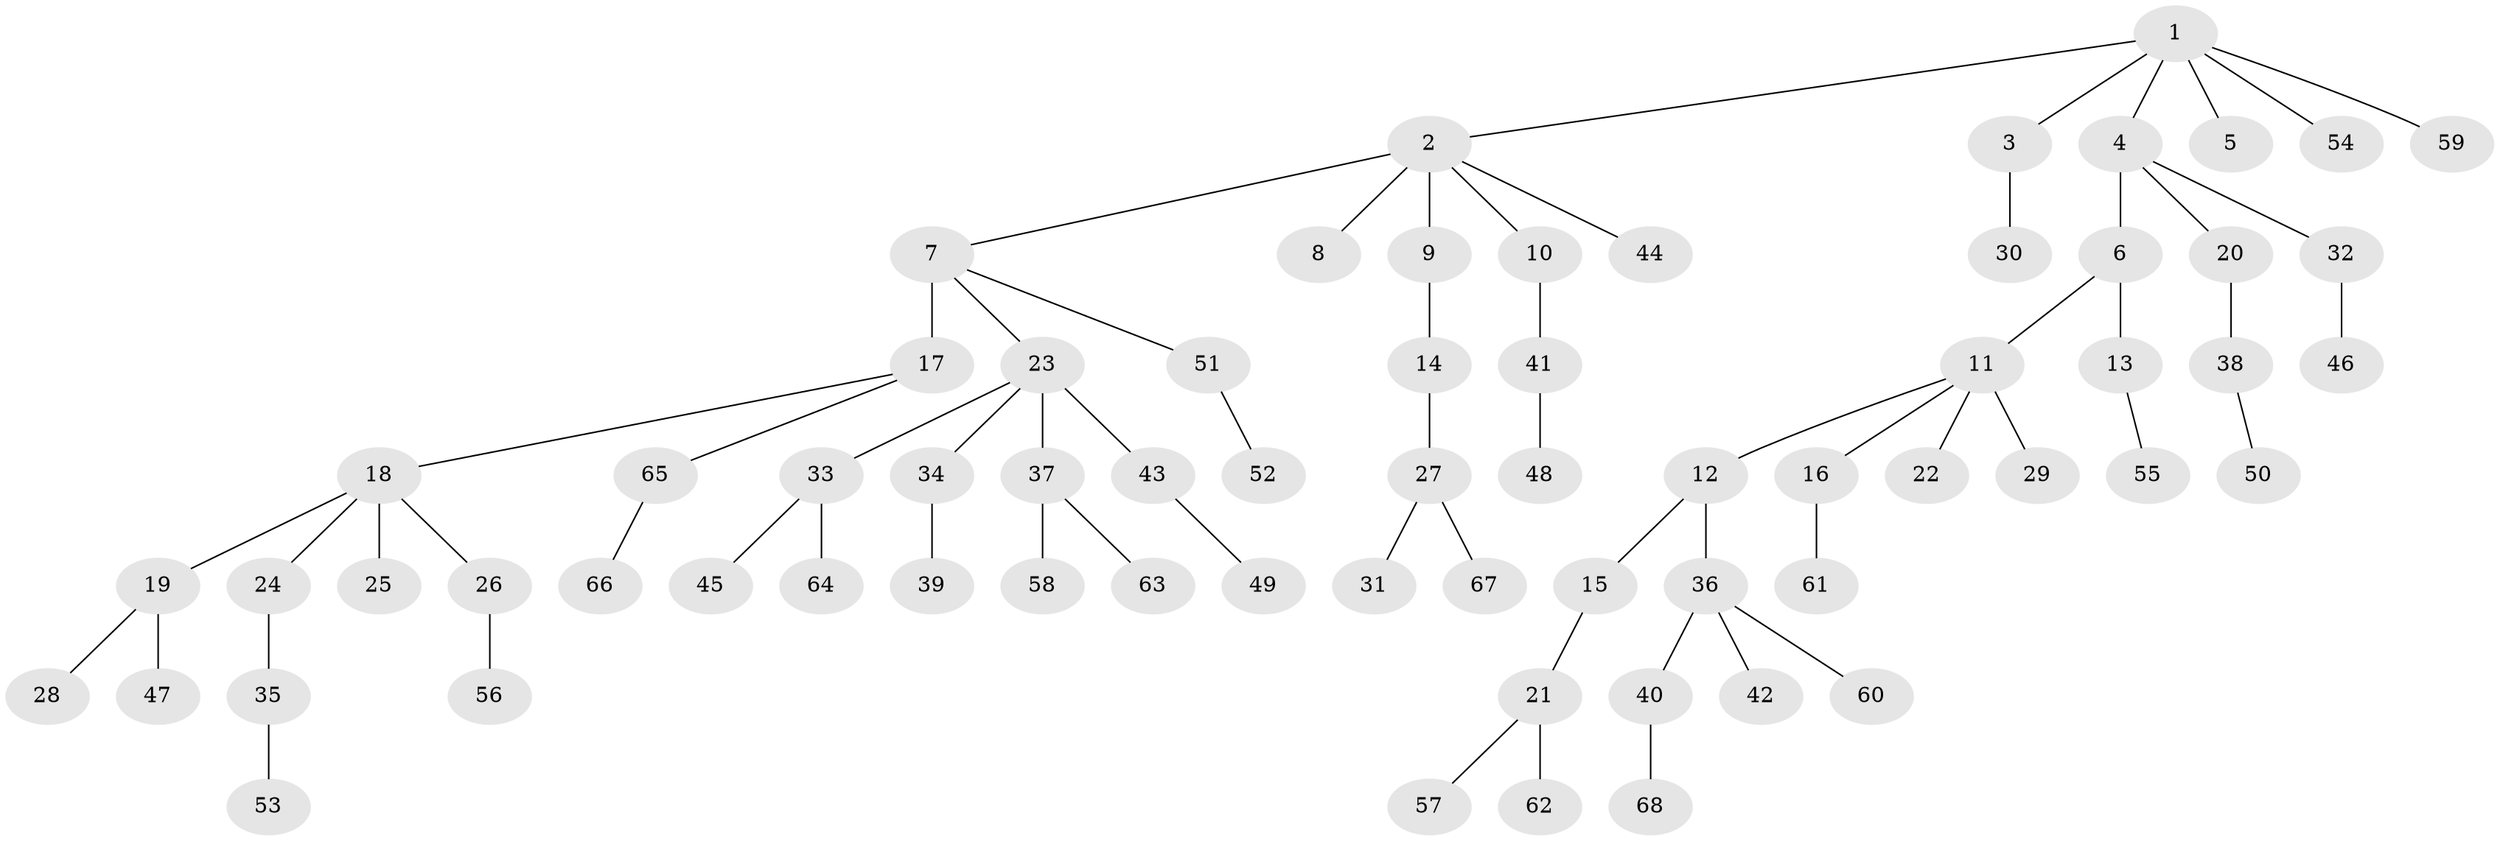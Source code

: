 // original degree distribution, {7: 0.015151515151515152, 5: 0.03787878787878788, 3: 0.15151515151515152, 2: 0.20454545454545456, 4: 0.030303030303030304, 8: 0.015151515151515152, 1: 0.5378787878787878, 6: 0.007575757575757576}
// Generated by graph-tools (version 1.1) at 2025/51/03/04/25 22:51:53]
// undirected, 68 vertices, 67 edges
graph export_dot {
  node [color=gray90,style=filled];
  1;
  2;
  3;
  4;
  5;
  6;
  7;
  8;
  9;
  10;
  11;
  12;
  13;
  14;
  15;
  16;
  17;
  18;
  19;
  20;
  21;
  22;
  23;
  24;
  25;
  26;
  27;
  28;
  29;
  30;
  31;
  32;
  33;
  34;
  35;
  36;
  37;
  38;
  39;
  40;
  41;
  42;
  43;
  44;
  45;
  46;
  47;
  48;
  49;
  50;
  51;
  52;
  53;
  54;
  55;
  56;
  57;
  58;
  59;
  60;
  61;
  62;
  63;
  64;
  65;
  66;
  67;
  68;
  1 -- 2 [weight=1.0];
  1 -- 3 [weight=1.0];
  1 -- 4 [weight=1.0];
  1 -- 5 [weight=1.0];
  1 -- 54 [weight=1.0];
  1 -- 59 [weight=1.0];
  2 -- 7 [weight=1.0];
  2 -- 8 [weight=1.0];
  2 -- 9 [weight=3.0];
  2 -- 10 [weight=1.0];
  2 -- 44 [weight=1.0];
  3 -- 30 [weight=1.0];
  4 -- 6 [weight=1.0];
  4 -- 20 [weight=1.0];
  4 -- 32 [weight=1.0];
  6 -- 11 [weight=1.0];
  6 -- 13 [weight=2.0];
  7 -- 17 [weight=5.0];
  7 -- 23 [weight=1.0];
  7 -- 51 [weight=1.0];
  9 -- 14 [weight=1.0];
  10 -- 41 [weight=1.0];
  11 -- 12 [weight=1.0];
  11 -- 16 [weight=1.0];
  11 -- 22 [weight=1.0];
  11 -- 29 [weight=2.0];
  12 -- 15 [weight=1.0];
  12 -- 36 [weight=4.0];
  13 -- 55 [weight=1.0];
  14 -- 27 [weight=3.0];
  15 -- 21 [weight=1.0];
  16 -- 61 [weight=2.0];
  17 -- 18 [weight=1.0];
  17 -- 65 [weight=1.0];
  18 -- 19 [weight=1.0];
  18 -- 24 [weight=1.0];
  18 -- 25 [weight=1.0];
  18 -- 26 [weight=1.0];
  19 -- 28 [weight=1.0];
  19 -- 47 [weight=1.0];
  20 -- 38 [weight=1.0];
  21 -- 57 [weight=1.0];
  21 -- 62 [weight=1.0];
  23 -- 33 [weight=1.0];
  23 -- 34 [weight=1.0];
  23 -- 37 [weight=2.0];
  23 -- 43 [weight=1.0];
  24 -- 35 [weight=1.0];
  26 -- 56 [weight=1.0];
  27 -- 31 [weight=1.0];
  27 -- 67 [weight=1.0];
  32 -- 46 [weight=1.0];
  33 -- 45 [weight=1.0];
  33 -- 64 [weight=1.0];
  34 -- 39 [weight=1.0];
  35 -- 53 [weight=1.0];
  36 -- 40 [weight=1.0];
  36 -- 42 [weight=1.0];
  36 -- 60 [weight=1.0];
  37 -- 58 [weight=1.0];
  37 -- 63 [weight=1.0];
  38 -- 50 [weight=1.0];
  40 -- 68 [weight=1.0];
  41 -- 48 [weight=1.0];
  43 -- 49 [weight=1.0];
  51 -- 52 [weight=1.0];
  65 -- 66 [weight=1.0];
}
